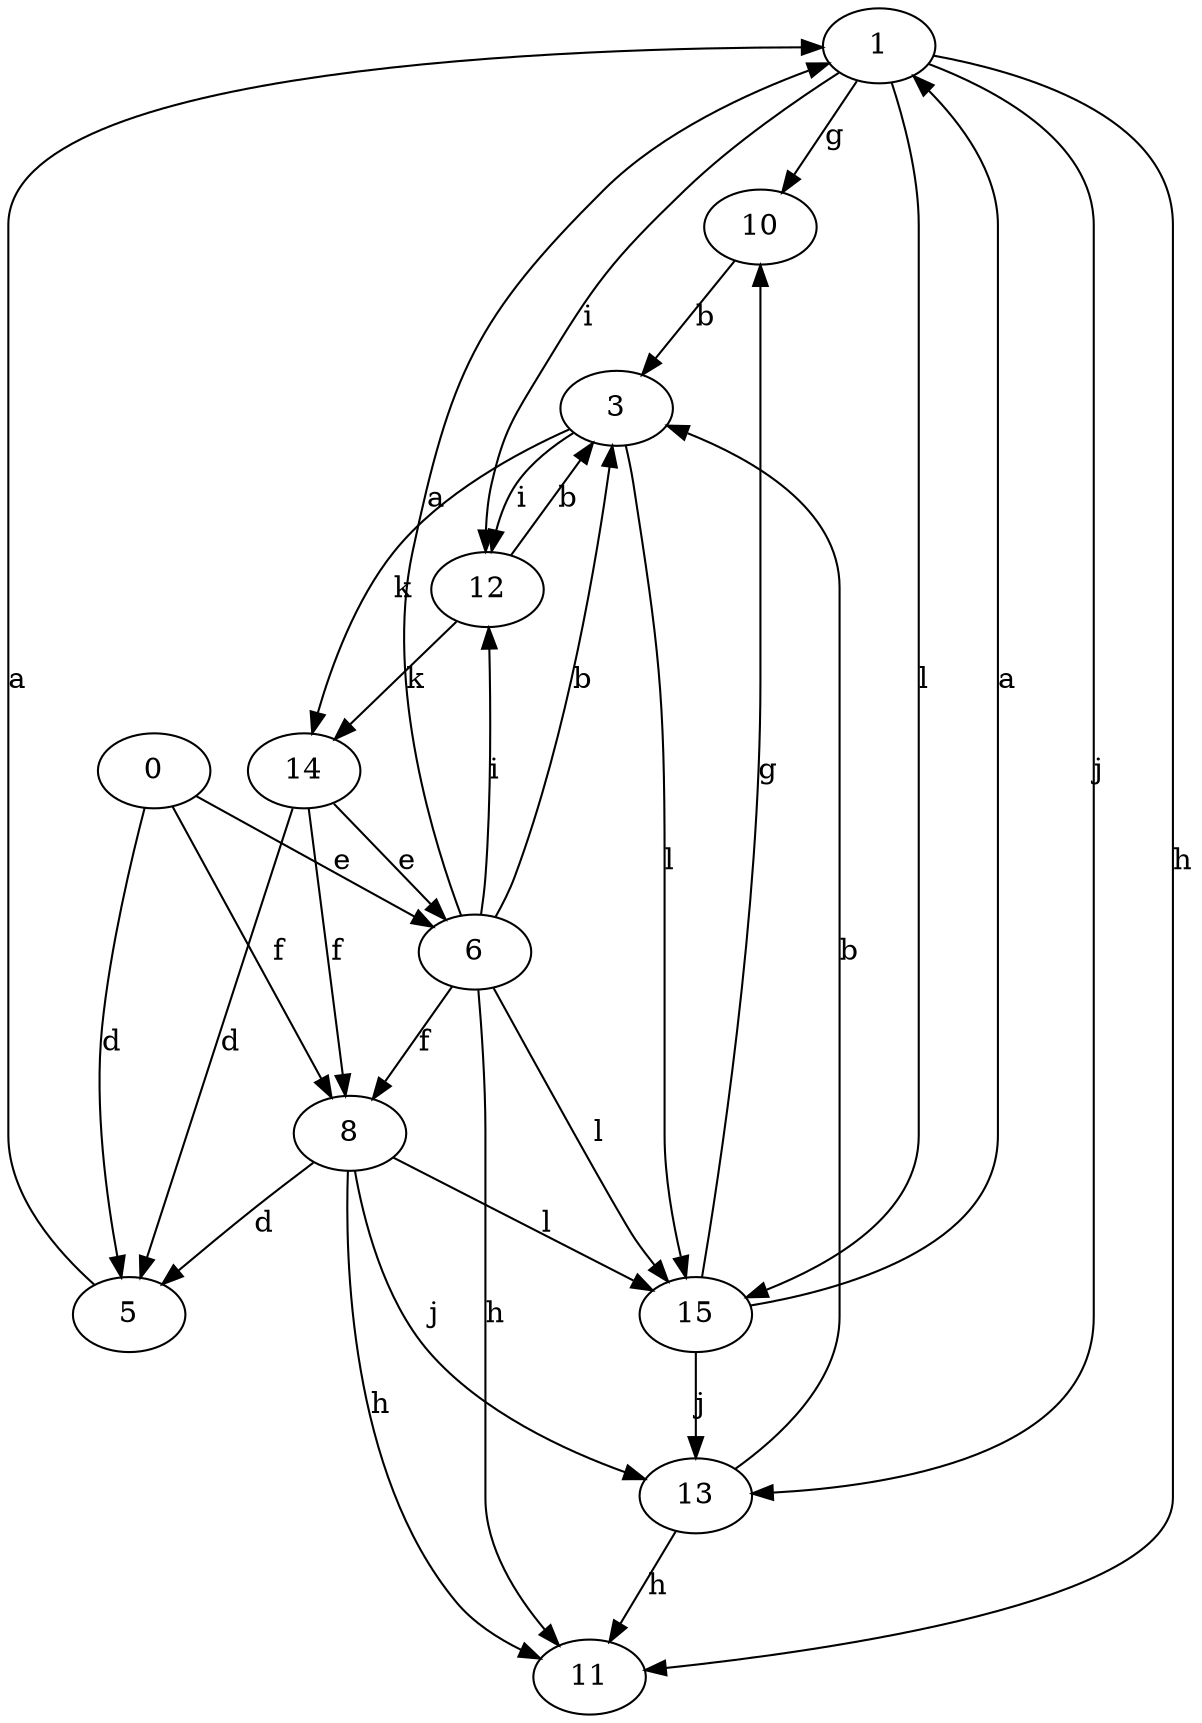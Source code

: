 strict digraph  {
1;
3;
0;
5;
6;
8;
10;
11;
12;
13;
14;
15;
1 -> 10  [label=g];
1 -> 11  [label=h];
1 -> 12  [label=i];
1 -> 13  [label=j];
1 -> 15  [label=l];
3 -> 12  [label=i];
3 -> 14  [label=k];
3 -> 15  [label=l];
0 -> 5  [label=d];
0 -> 6  [label=e];
0 -> 8  [label=f];
5 -> 1  [label=a];
6 -> 1  [label=a];
6 -> 3  [label=b];
6 -> 8  [label=f];
6 -> 11  [label=h];
6 -> 12  [label=i];
6 -> 15  [label=l];
8 -> 5  [label=d];
8 -> 11  [label=h];
8 -> 13  [label=j];
8 -> 15  [label=l];
10 -> 3  [label=b];
12 -> 3  [label=b];
12 -> 14  [label=k];
13 -> 3  [label=b];
13 -> 11  [label=h];
14 -> 5  [label=d];
14 -> 6  [label=e];
14 -> 8  [label=f];
15 -> 1  [label=a];
15 -> 10  [label=g];
15 -> 13  [label=j];
}
